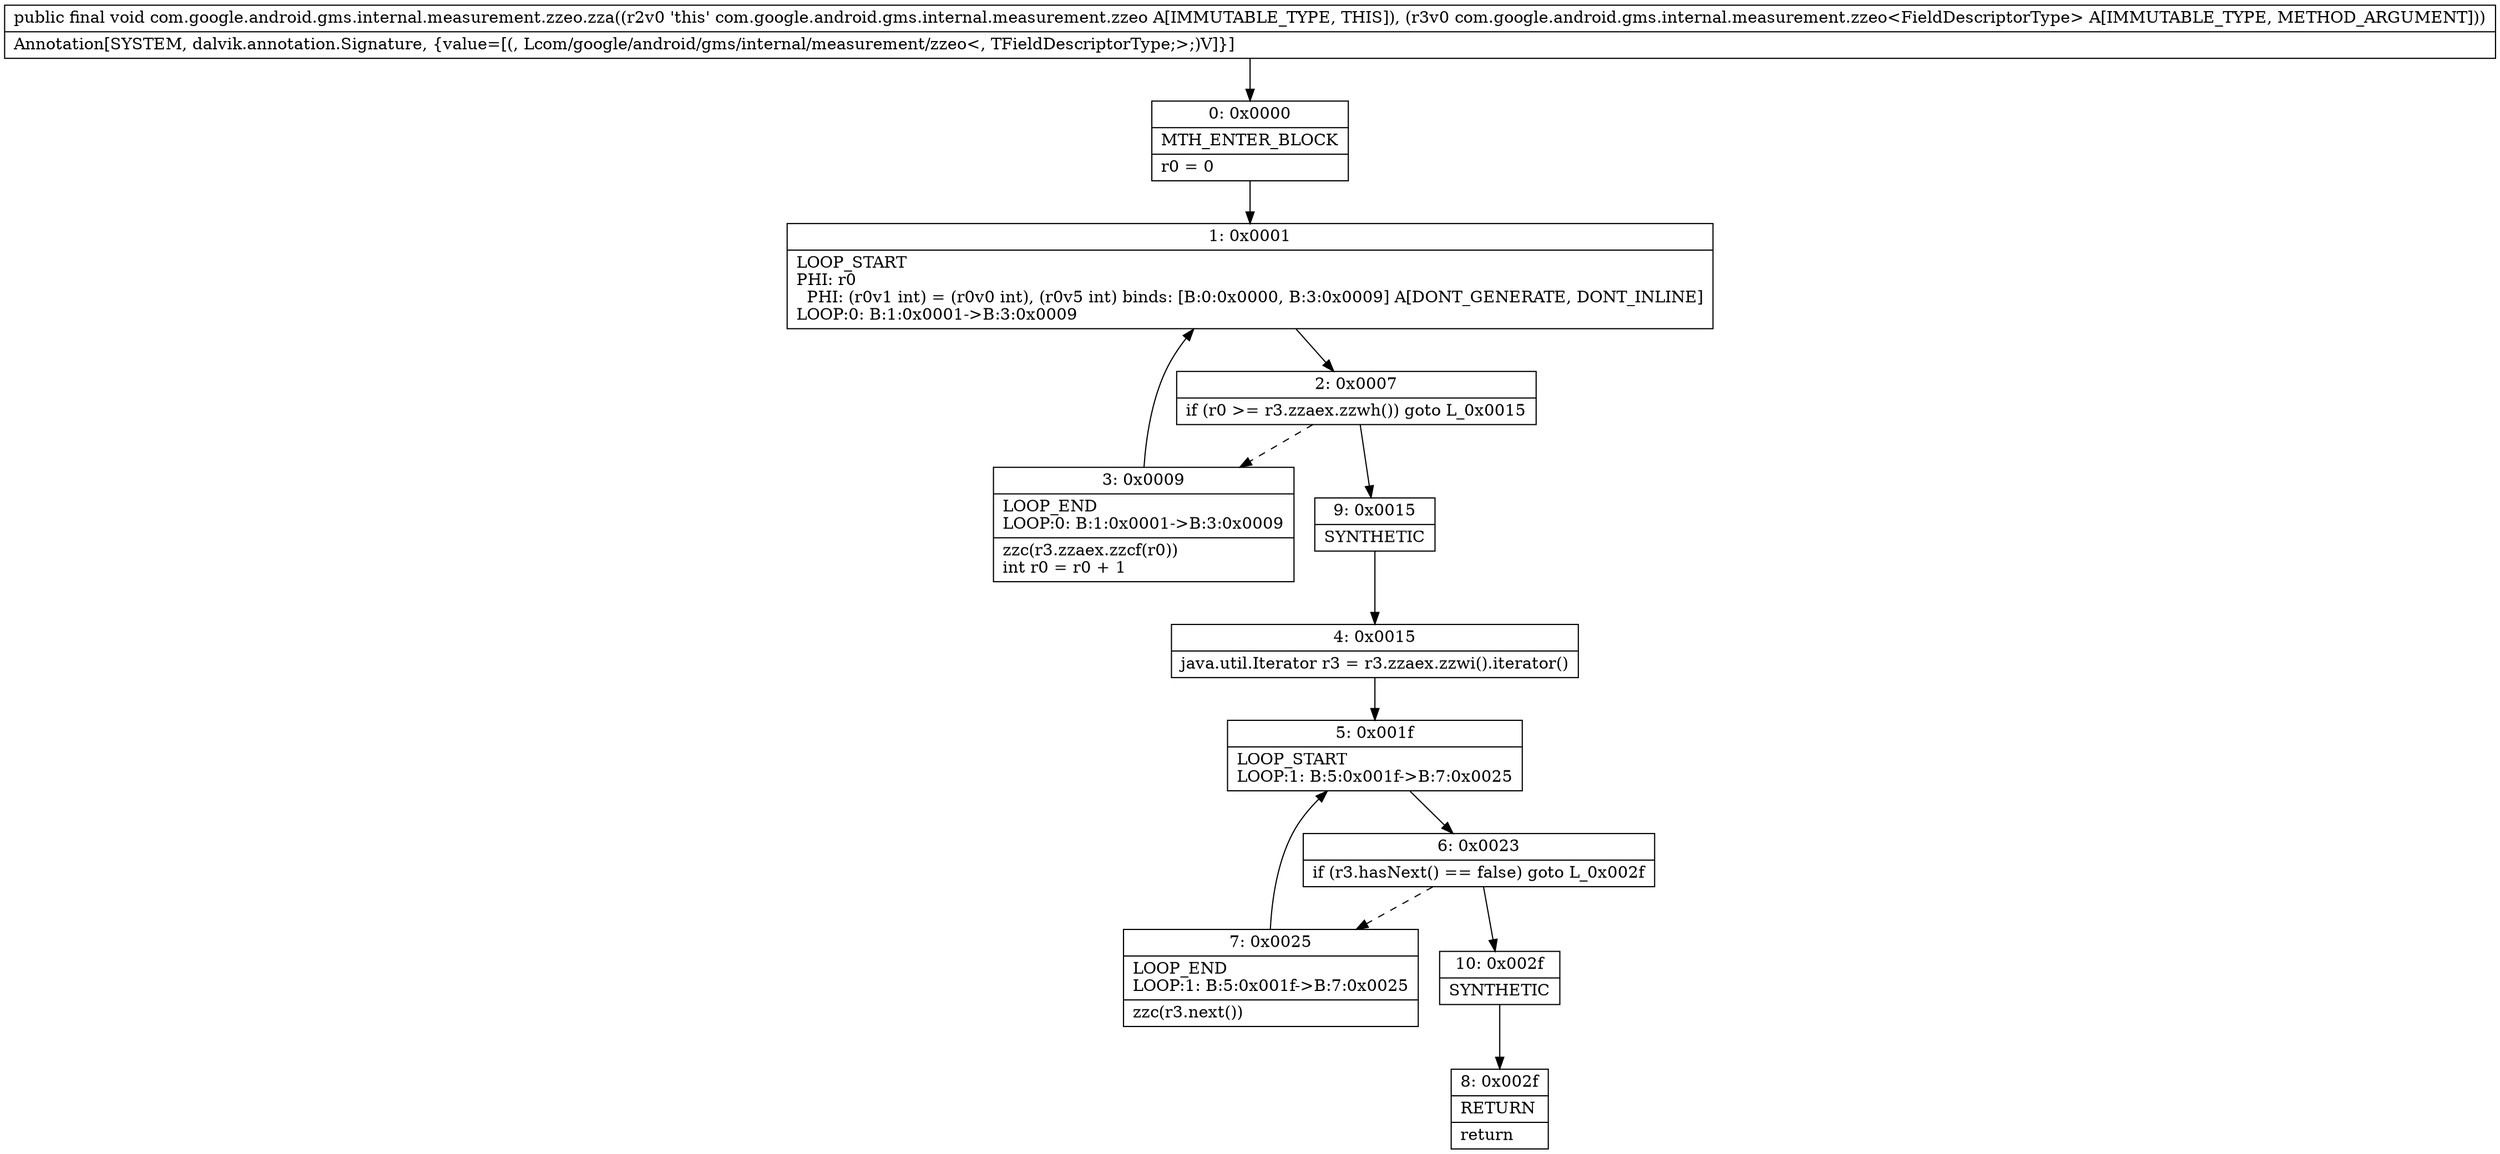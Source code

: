 digraph "CFG forcom.google.android.gms.internal.measurement.zzeo.zza(Lcom\/google\/android\/gms\/internal\/measurement\/zzeo;)V" {
Node_0 [shape=record,label="{0\:\ 0x0000|MTH_ENTER_BLOCK\l|r0 = 0\l}"];
Node_1 [shape=record,label="{1\:\ 0x0001|LOOP_START\lPHI: r0 \l  PHI: (r0v1 int) = (r0v0 int), (r0v5 int) binds: [B:0:0x0000, B:3:0x0009] A[DONT_GENERATE, DONT_INLINE]\lLOOP:0: B:1:0x0001\-\>B:3:0x0009\l}"];
Node_2 [shape=record,label="{2\:\ 0x0007|if (r0 \>= r3.zzaex.zzwh()) goto L_0x0015\l}"];
Node_3 [shape=record,label="{3\:\ 0x0009|LOOP_END\lLOOP:0: B:1:0x0001\-\>B:3:0x0009\l|zzc(r3.zzaex.zzcf(r0))\lint r0 = r0 + 1\l}"];
Node_4 [shape=record,label="{4\:\ 0x0015|java.util.Iterator r3 = r3.zzaex.zzwi().iterator()\l}"];
Node_5 [shape=record,label="{5\:\ 0x001f|LOOP_START\lLOOP:1: B:5:0x001f\-\>B:7:0x0025\l}"];
Node_6 [shape=record,label="{6\:\ 0x0023|if (r3.hasNext() == false) goto L_0x002f\l}"];
Node_7 [shape=record,label="{7\:\ 0x0025|LOOP_END\lLOOP:1: B:5:0x001f\-\>B:7:0x0025\l|zzc(r3.next())\l}"];
Node_8 [shape=record,label="{8\:\ 0x002f|RETURN\l|return\l}"];
Node_9 [shape=record,label="{9\:\ 0x0015|SYNTHETIC\l}"];
Node_10 [shape=record,label="{10\:\ 0x002f|SYNTHETIC\l}"];
MethodNode[shape=record,label="{public final void com.google.android.gms.internal.measurement.zzeo.zza((r2v0 'this' com.google.android.gms.internal.measurement.zzeo A[IMMUTABLE_TYPE, THIS]), (r3v0 com.google.android.gms.internal.measurement.zzeo\<FieldDescriptorType\> A[IMMUTABLE_TYPE, METHOD_ARGUMENT]))  | Annotation[SYSTEM, dalvik.annotation.Signature, \{value=[(, Lcom\/google\/android\/gms\/internal\/measurement\/zzeo\<, TFieldDescriptorType;\>;)V]\}]\l}"];
MethodNode -> Node_0;
Node_0 -> Node_1;
Node_1 -> Node_2;
Node_2 -> Node_3[style=dashed];
Node_2 -> Node_9;
Node_3 -> Node_1;
Node_4 -> Node_5;
Node_5 -> Node_6;
Node_6 -> Node_7[style=dashed];
Node_6 -> Node_10;
Node_7 -> Node_5;
Node_9 -> Node_4;
Node_10 -> Node_8;
}

